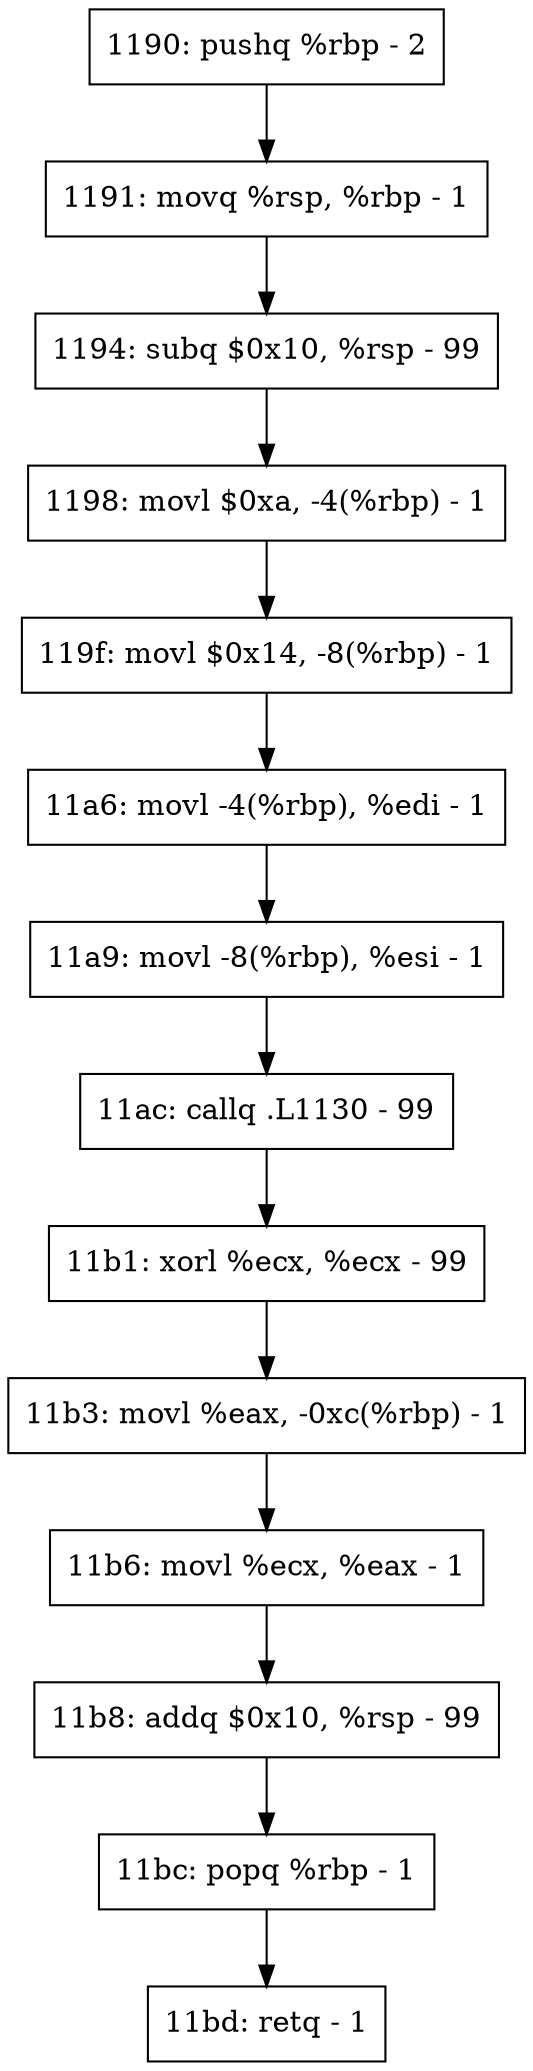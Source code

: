 digraph main{ 
 node [shape=record]; 
0 [label=" 1190: pushq %rbp - 2  "]
1 [label=" 1191: movq %rsp, %rbp - 1  "]
2 [label=" 1194: subq $0x10, %rsp - 99  "]
3 [label=" 1198: movl $0xa, -4(%rbp) - 1  "]
4 [label=" 119f: movl $0x14, -8(%rbp) - 1  "]
5 [label=" 11a6: movl -4(%rbp), %edi - 1  "]
6 [label=" 11a9: movl -8(%rbp), %esi - 1  "]
7 [label=" 11ac: callq .L1130 - 99  "]
8 [label=" 11b1: xorl %ecx, %ecx - 99  "]
9 [label=" 11b3: movl %eax, -0xc(%rbp) - 1  "]
10 [label=" 11b6: movl %ecx, %eax - 1  "]
11 [label=" 11b8: addq $0x10, %rsp - 99  "]
12 [label=" 11bc: popq %rbp - 1  "]
13 [label=" 11bd: retq  - 1  "]
0 -> 1
1 -> 2
2 -> 3
3 -> 4
4 -> 5
5 -> 6
6 -> 7
7 -> 8
8 -> 9
9 -> 10
10 -> 11
11 -> 12
12 -> 13
 }